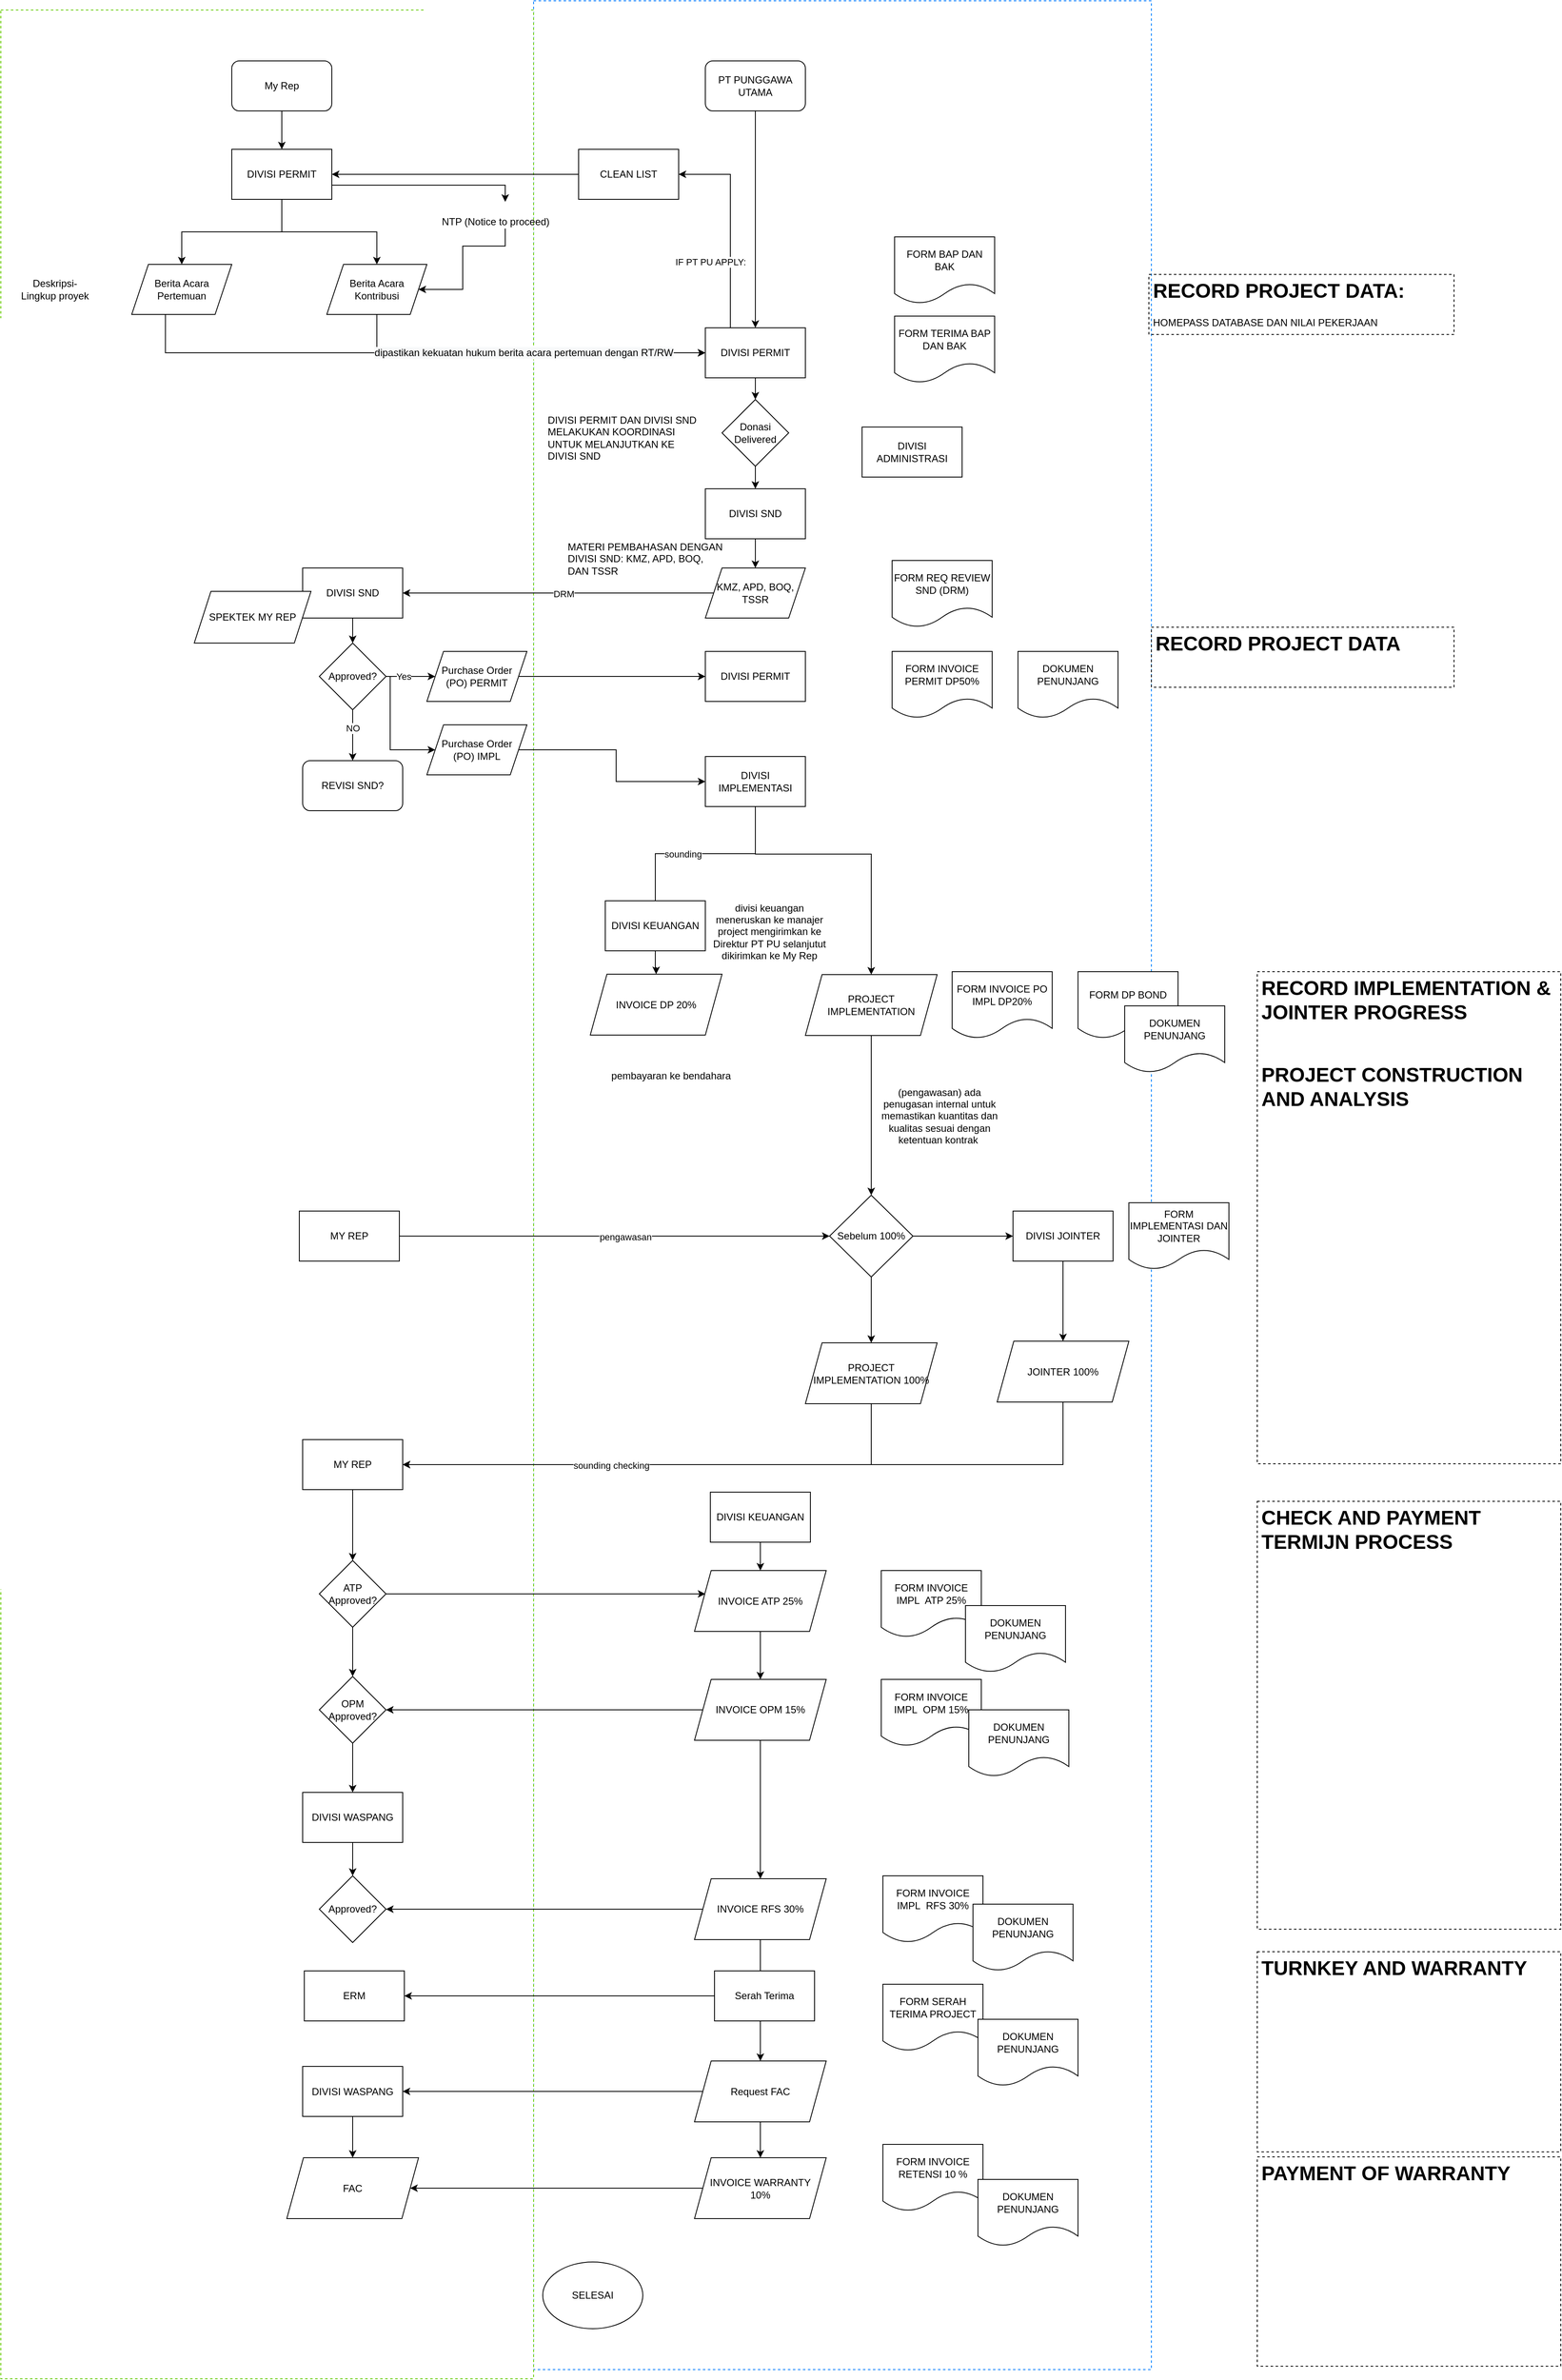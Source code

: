 <mxfile version="20.6.0" type="github">
  <diagram id="zwPZa73-P1lnx8H_J387" name="Halaman-1">
    <mxGraphModel dx="1231" dy="588" grid="0" gridSize="10" guides="1" tooltips="1" connect="1" arrows="1" fold="1" page="1" pageScale="1" pageWidth="3300" pageHeight="4681" math="0" shadow="0">
      <root>
        <mxCell id="0" />
        <mxCell id="1" parent="0" />
        <mxCell id="J3kGW9BiTOBQ8gQxE3yy-112" value="" style="rounded=0;whiteSpace=wrap;html=1;dashed=1;strokeColor=#007FFF;" parent="1" vertex="1">
          <mxGeometry x="1251" y="23" width="741" height="2840" as="geometry" />
        </mxCell>
        <mxCell id="J3kGW9BiTOBQ8gQxE3yy-111" value="" style="rounded=0;whiteSpace=wrap;html=1;dashed=1;strokeColor=#66CC00;" parent="1" vertex="1">
          <mxGeometry x="612" y="34" width="639" height="2840" as="geometry" />
        </mxCell>
        <mxCell id="J3kGW9BiTOBQ8gQxE3yy-14" style="edgeStyle=orthogonalEdgeStyle;rounded=0;orthogonalLoop=1;jettySize=auto;html=1;" parent="1" source="J3kGW9BiTOBQ8gQxE3yy-1" target="J3kGW9BiTOBQ8gQxE3yy-4" edge="1">
          <mxGeometry relative="1" as="geometry" />
        </mxCell>
        <mxCell id="J3kGW9BiTOBQ8gQxE3yy-1" value="My Rep" style="rounded=1;whiteSpace=wrap;html=1;" parent="1" vertex="1">
          <mxGeometry x="889" y="95" width="120" height="60" as="geometry" />
        </mxCell>
        <mxCell id="J3kGW9BiTOBQ8gQxE3yy-20" style="edgeStyle=orthogonalEdgeStyle;rounded=0;orthogonalLoop=1;jettySize=auto;html=1;" parent="1" source="J3kGW9BiTOBQ8gQxE3yy-2" target="J3kGW9BiTOBQ8gQxE3yy-7" edge="1">
          <mxGeometry relative="1" as="geometry" />
        </mxCell>
        <mxCell id="J3kGW9BiTOBQ8gQxE3yy-2" value="PT PUNGGAWA UTAMA" style="rounded=1;whiteSpace=wrap;html=1;" parent="1" vertex="1">
          <mxGeometry x="1457" y="95" width="120" height="60" as="geometry" />
        </mxCell>
        <mxCell id="J3kGW9BiTOBQ8gQxE3yy-12" style="edgeStyle=orthogonalEdgeStyle;rounded=0;orthogonalLoop=1;jettySize=auto;html=1;" parent="1" source="J3kGW9BiTOBQ8gQxE3yy-4" target="J3kGW9BiTOBQ8gQxE3yy-11" edge="1">
          <mxGeometry relative="1" as="geometry" />
        </mxCell>
        <mxCell id="J3kGW9BiTOBQ8gQxE3yy-17" style="edgeStyle=orthogonalEdgeStyle;rounded=0;orthogonalLoop=1;jettySize=auto;html=1;" parent="1" source="J3kGW9BiTOBQ8gQxE3yy-4" target="J3kGW9BiTOBQ8gQxE3yy-16" edge="1">
          <mxGeometry relative="1" as="geometry" />
        </mxCell>
        <mxCell id="DRk-tGTRBeiVjUCc2vSS-29" style="edgeStyle=orthogonalEdgeStyle;rounded=0;orthogonalLoop=1;jettySize=auto;html=1;exitX=1;exitY=1;exitDx=0;exitDy=0;" edge="1" parent="1" source="J3kGW9BiTOBQ8gQxE3yy-4" target="DRk-tGTRBeiVjUCc2vSS-28">
          <mxGeometry relative="1" as="geometry">
            <Array as="points">
              <mxPoint x="1009" y="244" />
              <mxPoint x="1217" y="244" />
            </Array>
          </mxGeometry>
        </mxCell>
        <mxCell id="J3kGW9BiTOBQ8gQxE3yy-4" value="DIVISI PERMIT" style="rounded=0;whiteSpace=wrap;html=1;" parent="1" vertex="1">
          <mxGeometry x="889" y="201" width="120" height="60" as="geometry" />
        </mxCell>
        <mxCell id="J3kGW9BiTOBQ8gQxE3yy-22" style="edgeStyle=orthogonalEdgeStyle;rounded=0;orthogonalLoop=1;jettySize=auto;html=1;" parent="1" source="J3kGW9BiTOBQ8gQxE3yy-7" target="J3kGW9BiTOBQ8gQxE3yy-21" edge="1">
          <mxGeometry relative="1" as="geometry" />
        </mxCell>
        <mxCell id="DRk-tGTRBeiVjUCc2vSS-25" style="edgeStyle=orthogonalEdgeStyle;rounded=0;orthogonalLoop=1;jettySize=auto;html=1;entryX=1;entryY=0.5;entryDx=0;entryDy=0;exitX=0.25;exitY=0;exitDx=0;exitDy=0;" edge="1" parent="1" source="J3kGW9BiTOBQ8gQxE3yy-7" target="DRk-tGTRBeiVjUCc2vSS-24">
          <mxGeometry relative="1" as="geometry" />
        </mxCell>
        <mxCell id="DRk-tGTRBeiVjUCc2vSS-27" value="IF PT PU APPLY:" style="edgeLabel;html=1;align=center;verticalAlign=middle;resizable=0;points=[];" vertex="1" connectable="0" parent="DRk-tGTRBeiVjUCc2vSS-25">
          <mxGeometry x="-0.358" y="1" relative="1" as="geometry">
            <mxPoint x="-23" as="offset" />
          </mxGeometry>
        </mxCell>
        <mxCell id="J3kGW9BiTOBQ8gQxE3yy-7" value="DIVISI PERMIT" style="rounded=0;whiteSpace=wrap;html=1;" parent="1" vertex="1">
          <mxGeometry x="1457" y="415" width="120" height="60" as="geometry" />
        </mxCell>
        <mxCell id="J3kGW9BiTOBQ8gQxE3yy-25" style="edgeStyle=orthogonalEdgeStyle;rounded=0;orthogonalLoop=1;jettySize=auto;html=1;" parent="1" source="J3kGW9BiTOBQ8gQxE3yy-8" target="J3kGW9BiTOBQ8gQxE3yy-24" edge="1">
          <mxGeometry relative="1" as="geometry" />
        </mxCell>
        <mxCell id="J3kGW9BiTOBQ8gQxE3yy-8" value="DIVISI SND" style="rounded=0;whiteSpace=wrap;html=1;" parent="1" vertex="1">
          <mxGeometry x="1457" y="608" width="120" height="60" as="geometry" />
        </mxCell>
        <mxCell id="J3kGW9BiTOBQ8gQxE3yy-42" style="edgeStyle=orthogonalEdgeStyle;rounded=0;orthogonalLoop=1;jettySize=auto;html=1;" parent="1" edge="1">
          <mxGeometry relative="1" as="geometry">
            <mxPoint x="2358" y="2140" as="sourcePoint" />
          </mxGeometry>
        </mxCell>
        <mxCell id="J3kGW9BiTOBQ8gQxE3yy-18" style="edgeStyle=orthogonalEdgeStyle;rounded=0;orthogonalLoop=1;jettySize=auto;html=1;entryX=0;entryY=0.5;entryDx=0;entryDy=0;exitX=0.337;exitY=0.989;exitDx=0;exitDy=0;exitPerimeter=0;" parent="1" source="J3kGW9BiTOBQ8gQxE3yy-11" target="J3kGW9BiTOBQ8gQxE3yy-7" edge="1">
          <mxGeometry relative="1" as="geometry" />
        </mxCell>
        <mxCell id="J3kGW9BiTOBQ8gQxE3yy-11" value="Berita Acara Pertemuan" style="shape=parallelogram;perimeter=parallelogramPerimeter;whiteSpace=wrap;html=1;fixedSize=1;" parent="1" vertex="1">
          <mxGeometry x="769" y="339" width="120" height="60" as="geometry" />
        </mxCell>
        <mxCell id="J3kGW9BiTOBQ8gQxE3yy-19" style="edgeStyle=orthogonalEdgeStyle;rounded=0;orthogonalLoop=1;jettySize=auto;html=1;entryX=0;entryY=0.5;entryDx=0;entryDy=0;exitX=0.5;exitY=1;exitDx=0;exitDy=0;" parent="1" source="J3kGW9BiTOBQ8gQxE3yy-16" target="J3kGW9BiTOBQ8gQxE3yy-7" edge="1">
          <mxGeometry relative="1" as="geometry" />
        </mxCell>
        <mxCell id="DRk-tGTRBeiVjUCc2vSS-40" value="&lt;span style=&quot;font-size: 12px; background-color: rgb(248, 249, 250);&quot;&gt;dipastikan kekuatan hukum berita acara pertemuan dengan RT/RW&lt;/span&gt;" style="edgeLabel;html=1;align=center;verticalAlign=middle;resizable=0;points=[];" vertex="1" connectable="0" parent="J3kGW9BiTOBQ8gQxE3yy-19">
          <mxGeometry x="0.007" relative="1" as="geometry">
            <mxPoint as="offset" />
          </mxGeometry>
        </mxCell>
        <mxCell id="J3kGW9BiTOBQ8gQxE3yy-16" value="Berita Acara&lt;br&gt;Kontribusi" style="shape=parallelogram;perimeter=parallelogramPerimeter;whiteSpace=wrap;html=1;fixedSize=1;" parent="1" vertex="1">
          <mxGeometry x="1003" y="339" width="120" height="60" as="geometry" />
        </mxCell>
        <mxCell id="J3kGW9BiTOBQ8gQxE3yy-23" style="edgeStyle=orthogonalEdgeStyle;rounded=0;orthogonalLoop=1;jettySize=auto;html=1;" parent="1" source="J3kGW9BiTOBQ8gQxE3yy-21" target="J3kGW9BiTOBQ8gQxE3yy-8" edge="1">
          <mxGeometry relative="1" as="geometry" />
        </mxCell>
        <mxCell id="J3kGW9BiTOBQ8gQxE3yy-21" value="Donasi Delivered" style="rhombus;whiteSpace=wrap;html=1;" parent="1" vertex="1">
          <mxGeometry x="1477" y="501" width="80" height="80" as="geometry" />
        </mxCell>
        <mxCell id="J3kGW9BiTOBQ8gQxE3yy-27" style="edgeStyle=orthogonalEdgeStyle;rounded=0;orthogonalLoop=1;jettySize=auto;html=1;" parent="1" source="J3kGW9BiTOBQ8gQxE3yy-24" target="J3kGW9BiTOBQ8gQxE3yy-26" edge="1">
          <mxGeometry relative="1" as="geometry" />
        </mxCell>
        <mxCell id="DRk-tGTRBeiVjUCc2vSS-45" value="DRM" style="edgeLabel;html=1;align=center;verticalAlign=middle;resizable=0;points=[];" vertex="1" connectable="0" parent="J3kGW9BiTOBQ8gQxE3yy-27">
          <mxGeometry x="-0.031" y="1" relative="1" as="geometry">
            <mxPoint as="offset" />
          </mxGeometry>
        </mxCell>
        <mxCell id="J3kGW9BiTOBQ8gQxE3yy-24" value="KMZ, APD, BOQ, TSSR" style="shape=parallelogram;perimeter=parallelogramPerimeter;whiteSpace=wrap;html=1;fixedSize=1;" parent="1" vertex="1">
          <mxGeometry x="1457" y="703" width="120" height="60" as="geometry" />
        </mxCell>
        <mxCell id="J3kGW9BiTOBQ8gQxE3yy-30" style="edgeStyle=orthogonalEdgeStyle;rounded=0;orthogonalLoop=1;jettySize=auto;html=1;" parent="1" source="J3kGW9BiTOBQ8gQxE3yy-26" target="J3kGW9BiTOBQ8gQxE3yy-28" edge="1">
          <mxGeometry relative="1" as="geometry" />
        </mxCell>
        <mxCell id="J3kGW9BiTOBQ8gQxE3yy-26" value="DIVISI SND" style="rounded=0;whiteSpace=wrap;html=1;" parent="1" vertex="1">
          <mxGeometry x="974" y="703" width="120" height="60" as="geometry" />
        </mxCell>
        <mxCell id="J3kGW9BiTOBQ8gQxE3yy-121" style="edgeStyle=orthogonalEdgeStyle;rounded=0;orthogonalLoop=1;jettySize=auto;html=1;entryX=0;entryY=0.5;entryDx=0;entryDy=0;" parent="1" source="J3kGW9BiTOBQ8gQxE3yy-28" target="J3kGW9BiTOBQ8gQxE3yy-120" edge="1">
          <mxGeometry relative="1" as="geometry" />
        </mxCell>
        <mxCell id="DRk-tGTRBeiVjUCc2vSS-31" value="Yes" style="edgeLabel;html=1;align=center;verticalAlign=middle;resizable=0;points=[];" vertex="1" connectable="0" parent="J3kGW9BiTOBQ8gQxE3yy-121">
          <mxGeometry x="-0.29" relative="1" as="geometry">
            <mxPoint as="offset" />
          </mxGeometry>
        </mxCell>
        <mxCell id="DRk-tGTRBeiVjUCc2vSS-47" style="edgeStyle=orthogonalEdgeStyle;rounded=0;orthogonalLoop=1;jettySize=auto;html=1;entryX=0;entryY=0.5;entryDx=0;entryDy=0;" edge="1" parent="1" source="J3kGW9BiTOBQ8gQxE3yy-28" target="J3kGW9BiTOBQ8gQxE3yy-29">
          <mxGeometry relative="1" as="geometry">
            <Array as="points">
              <mxPoint x="1079" y="833" />
              <mxPoint x="1079" y="921" />
            </Array>
          </mxGeometry>
        </mxCell>
        <mxCell id="DRk-tGTRBeiVjUCc2vSS-50" style="edgeStyle=orthogonalEdgeStyle;rounded=0;orthogonalLoop=1;jettySize=auto;html=1;" edge="1" parent="1" source="J3kGW9BiTOBQ8gQxE3yy-28" target="DRk-tGTRBeiVjUCc2vSS-49">
          <mxGeometry relative="1" as="geometry" />
        </mxCell>
        <mxCell id="DRk-tGTRBeiVjUCc2vSS-51" value="NO" style="edgeLabel;html=1;align=center;verticalAlign=middle;resizable=0;points=[];" vertex="1" connectable="0" parent="DRk-tGTRBeiVjUCc2vSS-50">
          <mxGeometry x="-0.297" relative="1" as="geometry">
            <mxPoint as="offset" />
          </mxGeometry>
        </mxCell>
        <mxCell id="J3kGW9BiTOBQ8gQxE3yy-28" value="Approved?" style="rhombus;whiteSpace=wrap;html=1;" parent="1" vertex="1">
          <mxGeometry x="994" y="793" width="80" height="80" as="geometry" />
        </mxCell>
        <mxCell id="J3kGW9BiTOBQ8gQxE3yy-35" style="edgeStyle=orthogonalEdgeStyle;rounded=0;orthogonalLoop=1;jettySize=auto;html=1;entryX=0;entryY=0.5;entryDx=0;entryDy=0;" parent="1" source="J3kGW9BiTOBQ8gQxE3yy-29" target="J3kGW9BiTOBQ8gQxE3yy-34" edge="1">
          <mxGeometry relative="1" as="geometry" />
        </mxCell>
        <mxCell id="J3kGW9BiTOBQ8gQxE3yy-29" value="Purchase Order&lt;br&gt;(PO) IMPL" style="shape=parallelogram;perimeter=parallelogramPerimeter;whiteSpace=wrap;html=1;fixedSize=1;" parent="1" vertex="1">
          <mxGeometry x="1123" y="891" width="120" height="60" as="geometry" />
        </mxCell>
        <mxCell id="J3kGW9BiTOBQ8gQxE3yy-44" style="edgeStyle=orthogonalEdgeStyle;rounded=0;orthogonalLoop=1;jettySize=auto;html=1;startArrow=none;" parent="1" source="DRk-tGTRBeiVjUCc2vSS-33" target="J3kGW9BiTOBQ8gQxE3yy-43" edge="1">
          <mxGeometry relative="1" as="geometry" />
        </mxCell>
        <mxCell id="J3kGW9BiTOBQ8gQxE3yy-50" style="edgeStyle=orthogonalEdgeStyle;rounded=0;orthogonalLoop=1;jettySize=auto;html=1;exitX=0.5;exitY=1;exitDx=0;exitDy=0;" parent="1" source="J3kGW9BiTOBQ8gQxE3yy-34" target="J3kGW9BiTOBQ8gQxE3yy-53" edge="1">
          <mxGeometry relative="1" as="geometry">
            <mxPoint x="1656" y="1190" as="targetPoint" />
            <Array as="points">
              <mxPoint x="1517" y="1046" />
              <mxPoint x="1656" y="1046" />
            </Array>
          </mxGeometry>
        </mxCell>
        <mxCell id="J3kGW9BiTOBQ8gQxE3yy-34" value="DIVISI IMPLEMENTASI" style="rounded=0;whiteSpace=wrap;html=1;" parent="1" vertex="1">
          <mxGeometry x="1457" y="929" width="120" height="60" as="geometry" />
        </mxCell>
        <mxCell id="J3kGW9BiTOBQ8gQxE3yy-43" value="INVOICE DP 20%" style="shape=parallelogram;perimeter=parallelogramPerimeter;whiteSpace=wrap;html=1;fixedSize=1;" parent="1" vertex="1">
          <mxGeometry x="1319" y="1190" width="158" height="73" as="geometry" />
        </mxCell>
        <mxCell id="J3kGW9BiTOBQ8gQxE3yy-56" style="edgeStyle=orthogonalEdgeStyle;rounded=0;orthogonalLoop=1;jettySize=auto;html=1;" parent="1" source="J3kGW9BiTOBQ8gQxE3yy-53" target="J3kGW9BiTOBQ8gQxE3yy-55" edge="1">
          <mxGeometry relative="1" as="geometry" />
        </mxCell>
        <mxCell id="J3kGW9BiTOBQ8gQxE3yy-53" value="PROJECT IMPLEMENTATION" style="shape=parallelogram;perimeter=parallelogramPerimeter;whiteSpace=wrap;html=1;fixedSize=1;" parent="1" vertex="1">
          <mxGeometry x="1577" y="1190.5" width="158" height="73" as="geometry" />
        </mxCell>
        <mxCell id="J3kGW9BiTOBQ8gQxE3yy-58" style="edgeStyle=orthogonalEdgeStyle;rounded=0;orthogonalLoop=1;jettySize=auto;html=1;" parent="1" source="J3kGW9BiTOBQ8gQxE3yy-55" target="J3kGW9BiTOBQ8gQxE3yy-57" edge="1">
          <mxGeometry relative="1" as="geometry" />
        </mxCell>
        <mxCell id="J3kGW9BiTOBQ8gQxE3yy-62" value="" style="edgeStyle=orthogonalEdgeStyle;rounded=0;orthogonalLoop=1;jettySize=auto;html=1;" parent="1" source="J3kGW9BiTOBQ8gQxE3yy-55" target="J3kGW9BiTOBQ8gQxE3yy-61" edge="1">
          <mxGeometry relative="1" as="geometry" />
        </mxCell>
        <mxCell id="J3kGW9BiTOBQ8gQxE3yy-55" value="Sebelum 100%" style="rhombus;whiteSpace=wrap;html=1;" parent="1" vertex="1">
          <mxGeometry x="1606" y="1455" width="100" height="98" as="geometry" />
        </mxCell>
        <mxCell id="J3kGW9BiTOBQ8gQxE3yy-64" style="edgeStyle=orthogonalEdgeStyle;rounded=0;orthogonalLoop=1;jettySize=auto;html=1;" parent="1" source="J3kGW9BiTOBQ8gQxE3yy-57" target="J3kGW9BiTOBQ8gQxE3yy-63" edge="1">
          <mxGeometry relative="1" as="geometry" />
        </mxCell>
        <mxCell id="J3kGW9BiTOBQ8gQxE3yy-57" value="DIVISI JOINTER" style="rounded=0;whiteSpace=wrap;html=1;" parent="1" vertex="1">
          <mxGeometry x="1826" y="1474" width="120" height="60" as="geometry" />
        </mxCell>
        <mxCell id="J3kGW9BiTOBQ8gQxE3yy-66" style="edgeStyle=orthogonalEdgeStyle;rounded=0;orthogonalLoop=1;jettySize=auto;html=1;entryX=1;entryY=0.5;entryDx=0;entryDy=0;exitX=0.5;exitY=1;exitDx=0;exitDy=0;" parent="1" source="J3kGW9BiTOBQ8gQxE3yy-61" target="J3kGW9BiTOBQ8gQxE3yy-65" edge="1">
          <mxGeometry relative="1" as="geometry" />
        </mxCell>
        <mxCell id="J3kGW9BiTOBQ8gQxE3yy-61" value="PROJECT IMPLEMENTATION 100%" style="shape=parallelogram;perimeter=parallelogramPerimeter;whiteSpace=wrap;html=1;fixedSize=1;" parent="1" vertex="1">
          <mxGeometry x="1577" y="1632" width="158" height="73" as="geometry" />
        </mxCell>
        <mxCell id="J3kGW9BiTOBQ8gQxE3yy-67" style="edgeStyle=orthogonalEdgeStyle;rounded=0;orthogonalLoop=1;jettySize=auto;html=1;entryX=1;entryY=0.5;entryDx=0;entryDy=0;exitX=0.5;exitY=1;exitDx=0;exitDy=0;" parent="1" source="J3kGW9BiTOBQ8gQxE3yy-63" target="J3kGW9BiTOBQ8gQxE3yy-65" edge="1">
          <mxGeometry relative="1" as="geometry" />
        </mxCell>
        <mxCell id="DRk-tGTRBeiVjUCc2vSS-56" value="sounding checking" style="edgeLabel;html=1;align=center;verticalAlign=middle;resizable=0;points=[];" vertex="1" connectable="0" parent="J3kGW9BiTOBQ8gQxE3yy-67">
          <mxGeometry x="0.425" y="1" relative="1" as="geometry">
            <mxPoint as="offset" />
          </mxGeometry>
        </mxCell>
        <mxCell id="J3kGW9BiTOBQ8gQxE3yy-63" value="JOINTER 100%" style="shape=parallelogram;perimeter=parallelogramPerimeter;whiteSpace=wrap;html=1;fixedSize=1;" parent="1" vertex="1">
          <mxGeometry x="1807" y="1630" width="158" height="73" as="geometry" />
        </mxCell>
        <mxCell id="J3kGW9BiTOBQ8gQxE3yy-69" style="edgeStyle=orthogonalEdgeStyle;rounded=0;orthogonalLoop=1;jettySize=auto;html=1;" parent="1" source="J3kGW9BiTOBQ8gQxE3yy-65" target="J3kGW9BiTOBQ8gQxE3yy-68" edge="1">
          <mxGeometry relative="1" as="geometry" />
        </mxCell>
        <mxCell id="J3kGW9BiTOBQ8gQxE3yy-65" value="MY REP" style="rounded=0;whiteSpace=wrap;html=1;" parent="1" vertex="1">
          <mxGeometry x="974" y="1748" width="120" height="60" as="geometry" />
        </mxCell>
        <mxCell id="J3kGW9BiTOBQ8gQxE3yy-73" style="edgeStyle=orthogonalEdgeStyle;rounded=0;orthogonalLoop=1;jettySize=auto;html=1;" parent="1" source="J3kGW9BiTOBQ8gQxE3yy-68" edge="1">
          <mxGeometry relative="1" as="geometry">
            <mxPoint x="1457" y="1933" as="targetPoint" />
          </mxGeometry>
        </mxCell>
        <mxCell id="J3kGW9BiTOBQ8gQxE3yy-82" style="edgeStyle=orthogonalEdgeStyle;rounded=0;orthogonalLoop=1;jettySize=auto;html=1;" parent="1" source="J3kGW9BiTOBQ8gQxE3yy-68" target="J3kGW9BiTOBQ8gQxE3yy-81" edge="1">
          <mxGeometry relative="1" as="geometry" />
        </mxCell>
        <mxCell id="J3kGW9BiTOBQ8gQxE3yy-68" value="ATP&lt;br&gt;Approved?" style="rhombus;whiteSpace=wrap;html=1;" parent="1" vertex="1">
          <mxGeometry x="994" y="1893" width="80" height="80" as="geometry" />
        </mxCell>
        <mxCell id="J3kGW9BiTOBQ8gQxE3yy-85" style="edgeStyle=orthogonalEdgeStyle;rounded=0;orthogonalLoop=1;jettySize=auto;html=1;" parent="1" source="J3kGW9BiTOBQ8gQxE3yy-79" target="J3kGW9BiTOBQ8gQxE3yy-84" edge="1">
          <mxGeometry relative="1" as="geometry" />
        </mxCell>
        <mxCell id="J3kGW9BiTOBQ8gQxE3yy-79" value="DIVISI WASPANG" style="rounded=0;whiteSpace=wrap;html=1;" parent="1" vertex="1">
          <mxGeometry x="974" y="2171" width="120" height="60" as="geometry" />
        </mxCell>
        <mxCell id="J3kGW9BiTOBQ8gQxE3yy-83" style="edgeStyle=orthogonalEdgeStyle;rounded=0;orthogonalLoop=1;jettySize=auto;html=1;" parent="1" source="J3kGW9BiTOBQ8gQxE3yy-81" target="J3kGW9BiTOBQ8gQxE3yy-79" edge="1">
          <mxGeometry relative="1" as="geometry" />
        </mxCell>
        <mxCell id="J3kGW9BiTOBQ8gQxE3yy-81" value="OPM&lt;br&gt;Approved?" style="rhombus;whiteSpace=wrap;html=1;" parent="1" vertex="1">
          <mxGeometry x="994" y="2032" width="80" height="80" as="geometry" />
        </mxCell>
        <mxCell id="J3kGW9BiTOBQ8gQxE3yy-84" value="Approved?" style="rhombus;whiteSpace=wrap;html=1;" parent="1" vertex="1">
          <mxGeometry x="994" y="2271" width="80" height="80" as="geometry" />
        </mxCell>
        <mxCell id="J3kGW9BiTOBQ8gQxE3yy-91" style="edgeStyle=orthogonalEdgeStyle;rounded=0;orthogonalLoop=1;jettySize=auto;html=1;" parent="1" source="J3kGW9BiTOBQ8gQxE3yy-87" target="J3kGW9BiTOBQ8gQxE3yy-90" edge="1">
          <mxGeometry relative="1" as="geometry" />
        </mxCell>
        <mxCell id="J3kGW9BiTOBQ8gQxE3yy-87" value="INVOICE ATP 25%" style="shape=parallelogram;perimeter=parallelogramPerimeter;whiteSpace=wrap;html=1;fixedSize=1;" parent="1" vertex="1">
          <mxGeometry x="1444" y="1905" width="158" height="73" as="geometry" />
        </mxCell>
        <mxCell id="J3kGW9BiTOBQ8gQxE3yy-89" style="edgeStyle=orthogonalEdgeStyle;rounded=0;orthogonalLoop=1;jettySize=auto;html=1;" parent="1" source="J3kGW9BiTOBQ8gQxE3yy-88" target="J3kGW9BiTOBQ8gQxE3yy-87" edge="1">
          <mxGeometry relative="1" as="geometry" />
        </mxCell>
        <mxCell id="J3kGW9BiTOBQ8gQxE3yy-88" value="DIVISI KEUANGAN" style="rounded=0;whiteSpace=wrap;html=1;" parent="1" vertex="1">
          <mxGeometry x="1463" y="1811" width="120" height="60" as="geometry" />
        </mxCell>
        <mxCell id="J3kGW9BiTOBQ8gQxE3yy-92" style="edgeStyle=orthogonalEdgeStyle;rounded=0;orthogonalLoop=1;jettySize=auto;html=1;entryX=1;entryY=0.5;entryDx=0;entryDy=0;" parent="1" source="J3kGW9BiTOBQ8gQxE3yy-90" target="J3kGW9BiTOBQ8gQxE3yy-81" edge="1">
          <mxGeometry relative="1" as="geometry" />
        </mxCell>
        <mxCell id="J3kGW9BiTOBQ8gQxE3yy-94" style="edgeStyle=orthogonalEdgeStyle;rounded=0;orthogonalLoop=1;jettySize=auto;html=1;" parent="1" source="J3kGW9BiTOBQ8gQxE3yy-90" target="J3kGW9BiTOBQ8gQxE3yy-93" edge="1">
          <mxGeometry relative="1" as="geometry" />
        </mxCell>
        <mxCell id="J3kGW9BiTOBQ8gQxE3yy-90" value="INVOICE OPM 15%" style="shape=parallelogram;perimeter=parallelogramPerimeter;whiteSpace=wrap;html=1;fixedSize=1;" parent="1" vertex="1">
          <mxGeometry x="1444" y="2035.5" width="158" height="73" as="geometry" />
        </mxCell>
        <mxCell id="J3kGW9BiTOBQ8gQxE3yy-95" style="edgeStyle=orthogonalEdgeStyle;rounded=0;orthogonalLoop=1;jettySize=auto;html=1;entryX=1;entryY=0.5;entryDx=0;entryDy=0;" parent="1" source="J3kGW9BiTOBQ8gQxE3yy-93" target="J3kGW9BiTOBQ8gQxE3yy-84" edge="1">
          <mxGeometry relative="1" as="geometry" />
        </mxCell>
        <mxCell id="J3kGW9BiTOBQ8gQxE3yy-99" style="edgeStyle=orthogonalEdgeStyle;rounded=0;orthogonalLoop=1;jettySize=auto;html=1;" parent="1" source="J3kGW9BiTOBQ8gQxE3yy-93" target="J3kGW9BiTOBQ8gQxE3yy-97" edge="1">
          <mxGeometry relative="1" as="geometry" />
        </mxCell>
        <mxCell id="J3kGW9BiTOBQ8gQxE3yy-93" value="INVOICE RFS 30%" style="shape=parallelogram;perimeter=parallelogramPerimeter;whiteSpace=wrap;html=1;fixedSize=1;" parent="1" vertex="1">
          <mxGeometry x="1444" y="2274.5" width="158" height="73" as="geometry" />
        </mxCell>
        <mxCell id="J3kGW9BiTOBQ8gQxE3yy-100" style="edgeStyle=orthogonalEdgeStyle;rounded=0;orthogonalLoop=1;jettySize=auto;html=1;" parent="1" source="J3kGW9BiTOBQ8gQxE3yy-97" target="J3kGW9BiTOBQ8gQxE3yy-98" edge="1">
          <mxGeometry relative="1" as="geometry" />
        </mxCell>
        <mxCell id="J3kGW9BiTOBQ8gQxE3yy-105" style="edgeStyle=orthogonalEdgeStyle;rounded=0;orthogonalLoop=1;jettySize=auto;html=1;entryX=0.5;entryY=0;entryDx=0;entryDy=0;" parent="1" source="J3kGW9BiTOBQ8gQxE3yy-97" target="J3kGW9BiTOBQ8gQxE3yy-103" edge="1">
          <mxGeometry relative="1" as="geometry" />
        </mxCell>
        <mxCell id="J3kGW9BiTOBQ8gQxE3yy-97" value="Request FAC" style="shape=parallelogram;perimeter=parallelogramPerimeter;whiteSpace=wrap;html=1;fixedSize=1;" parent="1" vertex="1">
          <mxGeometry x="1444" y="2493" width="158" height="73" as="geometry" />
        </mxCell>
        <mxCell id="J3kGW9BiTOBQ8gQxE3yy-102" style="edgeStyle=orthogonalEdgeStyle;rounded=0;orthogonalLoop=1;jettySize=auto;html=1;" parent="1" source="J3kGW9BiTOBQ8gQxE3yy-98" target="J3kGW9BiTOBQ8gQxE3yy-101" edge="1">
          <mxGeometry relative="1" as="geometry" />
        </mxCell>
        <mxCell id="J3kGW9BiTOBQ8gQxE3yy-98" value="DIVISI WASPANG" style="rounded=0;whiteSpace=wrap;html=1;" parent="1" vertex="1">
          <mxGeometry x="974" y="2499.5" width="120" height="60" as="geometry" />
        </mxCell>
        <mxCell id="J3kGW9BiTOBQ8gQxE3yy-101" value="FAC" style="shape=parallelogram;perimeter=parallelogramPerimeter;whiteSpace=wrap;html=1;fixedSize=1;" parent="1" vertex="1">
          <mxGeometry x="955" y="2609" width="158" height="73" as="geometry" />
        </mxCell>
        <mxCell id="J3kGW9BiTOBQ8gQxE3yy-104" style="edgeStyle=orthogonalEdgeStyle;rounded=0;orthogonalLoop=1;jettySize=auto;html=1;exitX=0;exitY=0.5;exitDx=0;exitDy=0;" parent="1" source="J3kGW9BiTOBQ8gQxE3yy-103" target="J3kGW9BiTOBQ8gQxE3yy-101" edge="1">
          <mxGeometry relative="1" as="geometry" />
        </mxCell>
        <mxCell id="J3kGW9BiTOBQ8gQxE3yy-103" value="INVOICE WARRANTY&lt;br&gt;10%" style="shape=parallelogram;perimeter=parallelogramPerimeter;whiteSpace=wrap;html=1;fixedSize=1;" parent="1" vertex="1">
          <mxGeometry x="1444" y="2609" width="158" height="73" as="geometry" />
        </mxCell>
        <mxCell id="J3kGW9BiTOBQ8gQxE3yy-110" style="edgeStyle=orthogonalEdgeStyle;rounded=0;orthogonalLoop=1;jettySize=auto;html=1;" parent="1" source="J3kGW9BiTOBQ8gQxE3yy-108" target="J3kGW9BiTOBQ8gQxE3yy-109" edge="1">
          <mxGeometry relative="1" as="geometry" />
        </mxCell>
        <mxCell id="J3kGW9BiTOBQ8gQxE3yy-108" value="Serah Terima" style="rounded=0;whiteSpace=wrap;html=1;" parent="1" vertex="1">
          <mxGeometry x="1468" y="2385" width="120" height="60" as="geometry" />
        </mxCell>
        <mxCell id="J3kGW9BiTOBQ8gQxE3yy-109" value="ERM" style="rounded=0;whiteSpace=wrap;html=1;" parent="1" vertex="1">
          <mxGeometry x="976" y="2385" width="120" height="60" as="geometry" />
        </mxCell>
        <mxCell id="J3kGW9BiTOBQ8gQxE3yy-113" value="&lt;h1&gt;RECORD PROJECT DATA:&lt;/h1&gt;&lt;div&gt;HOMEPASS DATABASE DAN NILAI PEKERJAAN&lt;/div&gt;" style="text;html=1;strokeColor=default;fillColor=none;spacing=5;spacingTop=-20;whiteSpace=wrap;overflow=hidden;rounded=0;dashed=1;" parent="1" vertex="1">
          <mxGeometry x="1989" y="351" width="366" height="72" as="geometry" />
        </mxCell>
        <mxCell id="J3kGW9BiTOBQ8gQxE3yy-115" value="&lt;h1&gt;RECORD PROJECT DATA&lt;/h1&gt;" style="text;html=1;strokeColor=default;fillColor=none;spacing=5;spacingTop=-20;whiteSpace=wrap;overflow=hidden;rounded=0;dashed=1;" parent="1" vertex="1">
          <mxGeometry x="1992" y="774" width="363" height="72" as="geometry" />
        </mxCell>
        <mxCell id="J3kGW9BiTOBQ8gQxE3yy-116" value="&lt;h1&gt;RECORD IMPLEMENTATION &amp;amp; JOINTER PROGRESS&lt;/h1&gt;&lt;div&gt;&lt;br&gt;&lt;/div&gt;&lt;div&gt;&lt;h1&gt;PROJECT CONSTRUCTION AND ANALYSIS&lt;/h1&gt;&lt;div&gt;&lt;br&gt;&lt;/div&gt;&lt;/div&gt;" style="text;html=1;strokeColor=default;fillColor=none;spacing=5;spacingTop=-20;whiteSpace=wrap;overflow=hidden;rounded=0;dashed=1;" parent="1" vertex="1">
          <mxGeometry x="2119" y="1187" width="364" height="590" as="geometry" />
        </mxCell>
        <mxCell id="J3kGW9BiTOBQ8gQxE3yy-117" value="&lt;h1&gt;CHECK AND PAYMENT TERMIJN PROCESS&lt;/h1&gt;" style="text;html=1;strokeColor=default;fillColor=none;spacing=5;spacingTop=-20;whiteSpace=wrap;overflow=hidden;rounded=0;dashed=1;" parent="1" vertex="1">
          <mxGeometry x="2119" y="1822" width="364" height="513" as="geometry" />
        </mxCell>
        <mxCell id="J3kGW9BiTOBQ8gQxE3yy-118" value="&lt;h1&gt;TURNKEY AND WARRANTY&lt;/h1&gt;" style="text;html=1;strokeColor=default;fillColor=none;spacing=5;spacingTop=-20;whiteSpace=wrap;overflow=hidden;rounded=0;dashed=1;" parent="1" vertex="1">
          <mxGeometry x="2119" y="2362" width="364" height="240" as="geometry" />
        </mxCell>
        <mxCell id="J3kGW9BiTOBQ8gQxE3yy-119" value="&lt;h1&gt;PAYMENT OF WARRANTY&lt;/h1&gt;" style="text;html=1;strokeColor=default;fillColor=none;spacing=5;spacingTop=-20;whiteSpace=wrap;overflow=hidden;rounded=0;dashed=1;" parent="1" vertex="1">
          <mxGeometry x="2119" y="2608" width="364" height="251" as="geometry" />
        </mxCell>
        <mxCell id="J3kGW9BiTOBQ8gQxE3yy-123" style="edgeStyle=orthogonalEdgeStyle;rounded=0;orthogonalLoop=1;jettySize=auto;html=1;" parent="1" source="J3kGW9BiTOBQ8gQxE3yy-120" target="J3kGW9BiTOBQ8gQxE3yy-122" edge="1">
          <mxGeometry relative="1" as="geometry" />
        </mxCell>
        <mxCell id="J3kGW9BiTOBQ8gQxE3yy-120" value="Purchase Order&lt;br&gt;(PO) PERMIT" style="shape=parallelogram;perimeter=parallelogramPerimeter;whiteSpace=wrap;html=1;fixedSize=1;" parent="1" vertex="1">
          <mxGeometry x="1123" y="803" width="120" height="60" as="geometry" />
        </mxCell>
        <mxCell id="J3kGW9BiTOBQ8gQxE3yy-122" value="DIVISI PERMIT" style="rounded=0;whiteSpace=wrap;html=1;" parent="1" vertex="1">
          <mxGeometry x="1457" y="803" width="120" height="60" as="geometry" />
        </mxCell>
        <mxCell id="DRk-tGTRBeiVjUCc2vSS-1" value="FORM BAP DAN BAK" style="shape=document;whiteSpace=wrap;html=1;boundedLbl=1;" vertex="1" parent="1">
          <mxGeometry x="1684" y="306" width="120" height="80" as="geometry" />
        </mxCell>
        <mxCell id="DRk-tGTRBeiVjUCc2vSS-2" value="FORM TERIMA BAP DAN BAK" style="shape=document;whiteSpace=wrap;html=1;boundedLbl=1;" vertex="1" parent="1">
          <mxGeometry x="1684" y="401" width="120" height="80" as="geometry" />
        </mxCell>
        <mxCell id="DRk-tGTRBeiVjUCc2vSS-4" value="FORM REQ REVIEW SND (DRM)" style="shape=document;whiteSpace=wrap;html=1;boundedLbl=1;" vertex="1" parent="1">
          <mxGeometry x="1681" y="694" width="120" height="80" as="geometry" />
        </mxCell>
        <mxCell id="DRk-tGTRBeiVjUCc2vSS-5" value="FORM INVOICE PERMIT DP50%" style="shape=document;whiteSpace=wrap;html=1;boundedLbl=1;" vertex="1" parent="1">
          <mxGeometry x="1681" y="803" width="120" height="80" as="geometry" />
        </mxCell>
        <mxCell id="DRk-tGTRBeiVjUCc2vSS-6" value="FORM INVOICE PO IMPL DP20%" style="shape=document;whiteSpace=wrap;html=1;boundedLbl=1;" vertex="1" parent="1">
          <mxGeometry x="1753" y="1187" width="120" height="80" as="geometry" />
        </mxCell>
        <mxCell id="DRk-tGTRBeiVjUCc2vSS-7" value="DOKUMEN PENUNJANG" style="shape=document;whiteSpace=wrap;html=1;boundedLbl=1;" vertex="1" parent="1">
          <mxGeometry x="1832" y="803" width="120" height="80" as="geometry" />
        </mxCell>
        <mxCell id="DRk-tGTRBeiVjUCc2vSS-8" value="FORM DP BOND" style="shape=document;whiteSpace=wrap;html=1;boundedLbl=1;" vertex="1" parent="1">
          <mxGeometry x="1904" y="1187" width="120" height="80" as="geometry" />
        </mxCell>
        <mxCell id="DRk-tGTRBeiVjUCc2vSS-9" value="DOKUMEN PENUNJANG" style="shape=document;whiteSpace=wrap;html=1;boundedLbl=1;" vertex="1" parent="1">
          <mxGeometry x="1960" y="1228" width="120" height="80" as="geometry" />
        </mxCell>
        <mxCell id="DRk-tGTRBeiVjUCc2vSS-10" value="FORM IMPLEMENTASI DAN JOINTER" style="shape=document;whiteSpace=wrap;html=1;boundedLbl=1;" vertex="1" parent="1">
          <mxGeometry x="1965" y="1464" width="120" height="80" as="geometry" />
        </mxCell>
        <mxCell id="DRk-tGTRBeiVjUCc2vSS-11" value="FORM INVOICE IMPL&amp;nbsp; ATP 25%" style="shape=document;whiteSpace=wrap;html=1;boundedLbl=1;" vertex="1" parent="1">
          <mxGeometry x="1668" y="1905" width="120" height="80" as="geometry" />
        </mxCell>
        <mxCell id="DRk-tGTRBeiVjUCc2vSS-12" value="DOKUMEN PENUNJANG" style="shape=document;whiteSpace=wrap;html=1;boundedLbl=1;" vertex="1" parent="1">
          <mxGeometry x="1769" y="1947" width="120" height="80" as="geometry" />
        </mxCell>
        <mxCell id="DRk-tGTRBeiVjUCc2vSS-13" value="FORM INVOICE IMPL&amp;nbsp; OPM 15%" style="shape=document;whiteSpace=wrap;html=1;boundedLbl=1;" vertex="1" parent="1">
          <mxGeometry x="1668" y="2035.5" width="120" height="80" as="geometry" />
        </mxCell>
        <mxCell id="DRk-tGTRBeiVjUCc2vSS-14" value="DOKUMEN PENUNJANG" style="shape=document;whiteSpace=wrap;html=1;boundedLbl=1;" vertex="1" parent="1">
          <mxGeometry x="1773" y="2072" width="120" height="80" as="geometry" />
        </mxCell>
        <mxCell id="DRk-tGTRBeiVjUCc2vSS-15" value="FORM INVOICE IMPL&amp;nbsp; RFS 30%" style="shape=document;whiteSpace=wrap;html=1;boundedLbl=1;" vertex="1" parent="1">
          <mxGeometry x="1670" y="2271" width="120" height="80" as="geometry" />
        </mxCell>
        <mxCell id="DRk-tGTRBeiVjUCc2vSS-16" value="DOKUMEN PENUNJANG" style="shape=document;whiteSpace=wrap;html=1;boundedLbl=1;" vertex="1" parent="1">
          <mxGeometry x="1778" y="2305" width="120" height="80" as="geometry" />
        </mxCell>
        <mxCell id="DRk-tGTRBeiVjUCc2vSS-17" value="FORM&amp;nbsp;SERAH TERIMA PROJECT" style="shape=document;whiteSpace=wrap;html=1;boundedLbl=1;" vertex="1" parent="1">
          <mxGeometry x="1670" y="2401" width="120" height="80" as="geometry" />
        </mxCell>
        <mxCell id="DRk-tGTRBeiVjUCc2vSS-18" value="DOKUMEN PENUNJANG" style="shape=document;whiteSpace=wrap;html=1;boundedLbl=1;" vertex="1" parent="1">
          <mxGeometry x="1784" y="2443" width="120" height="80" as="geometry" />
        </mxCell>
        <mxCell id="DRk-tGTRBeiVjUCc2vSS-19" value="FORM&amp;nbsp;INVOICE RETENSI 10 %" style="shape=document;whiteSpace=wrap;html=1;boundedLbl=1;" vertex="1" parent="1">
          <mxGeometry x="1670" y="2593" width="120" height="80" as="geometry" />
        </mxCell>
        <mxCell id="DRk-tGTRBeiVjUCc2vSS-20" value="DOKUMEN PENUNJANG" style="shape=document;whiteSpace=wrap;html=1;boundedLbl=1;" vertex="1" parent="1">
          <mxGeometry x="1784" y="2635" width="120" height="80" as="geometry" />
        </mxCell>
        <mxCell id="DRk-tGTRBeiVjUCc2vSS-26" style="edgeStyle=orthogonalEdgeStyle;rounded=0;orthogonalLoop=1;jettySize=auto;html=1;entryX=1;entryY=0.5;entryDx=0;entryDy=0;" edge="1" parent="1" source="DRk-tGTRBeiVjUCc2vSS-24" target="J3kGW9BiTOBQ8gQxE3yy-4">
          <mxGeometry relative="1" as="geometry" />
        </mxCell>
        <mxCell id="DRk-tGTRBeiVjUCc2vSS-24" value="CLEAN LIST" style="rounded=0;whiteSpace=wrap;html=1;" vertex="1" parent="1">
          <mxGeometry x="1305" y="201" width="120" height="60" as="geometry" />
        </mxCell>
        <mxCell id="DRk-tGTRBeiVjUCc2vSS-35" style="edgeStyle=orthogonalEdgeStyle;rounded=0;orthogonalLoop=1;jettySize=auto;html=1;entryX=1;entryY=0.5;entryDx=0;entryDy=0;exitX=0.5;exitY=1;exitDx=0;exitDy=0;" edge="1" parent="1" source="DRk-tGTRBeiVjUCc2vSS-28" target="J3kGW9BiTOBQ8gQxE3yy-16">
          <mxGeometry relative="1" as="geometry">
            <Array as="points">
              <mxPoint x="1217" y="317" />
              <mxPoint x="1166" y="317" />
              <mxPoint x="1166" y="369" />
            </Array>
          </mxGeometry>
        </mxCell>
        <mxCell id="DRk-tGTRBeiVjUCc2vSS-28" value="&lt;h1&gt;&lt;span style=&quot;font-size: 12px; font-weight: 400;&quot;&gt;NTP (Notice to proceed)&lt;/span&gt;&lt;/h1&gt;" style="text;html=1;strokeColor=none;fillColor=none;spacing=5;spacingTop=-20;whiteSpace=wrap;overflow=hidden;rounded=0;" vertex="1" parent="1">
          <mxGeometry x="1136" y="264" width="162" height="32" as="geometry" />
        </mxCell>
        <mxCell id="DRk-tGTRBeiVjUCc2vSS-33" value="DIVISI KEUANGAN" style="rounded=0;whiteSpace=wrap;html=1;" vertex="1" parent="1">
          <mxGeometry x="1337" y="1102" width="120" height="60" as="geometry" />
        </mxCell>
        <mxCell id="DRk-tGTRBeiVjUCc2vSS-34" value="" style="edgeStyle=orthogonalEdgeStyle;rounded=0;orthogonalLoop=1;jettySize=auto;html=1;endArrow=none;" edge="1" parent="1" source="J3kGW9BiTOBQ8gQxE3yy-34" target="DRk-tGTRBeiVjUCc2vSS-33">
          <mxGeometry relative="1" as="geometry">
            <mxPoint x="1517" y="989" as="sourcePoint" />
            <mxPoint x="1398" y="1190" as="targetPoint" />
          </mxGeometry>
        </mxCell>
        <mxCell id="DRk-tGTRBeiVjUCc2vSS-52" value="sounding" style="edgeLabel;html=1;align=center;verticalAlign=middle;resizable=0;points=[];" vertex="1" connectable="0" parent="DRk-tGTRBeiVjUCc2vSS-34">
          <mxGeometry x="0.236" relative="1" as="geometry">
            <mxPoint as="offset" />
          </mxGeometry>
        </mxCell>
        <mxCell id="DRk-tGTRBeiVjUCc2vSS-37" value="SELESAI" style="ellipse;whiteSpace=wrap;html=1;" vertex="1" parent="1">
          <mxGeometry x="1262" y="2734" width="120" height="80" as="geometry" />
        </mxCell>
        <mxCell id="DRk-tGTRBeiVjUCc2vSS-38" value="Deskripsi-&lt;br&gt;Lingkup proyek" style="text;html=1;strokeColor=none;fillColor=none;align=center;verticalAlign=middle;whiteSpace=wrap;rounded=0;" vertex="1" parent="1">
          <mxGeometry x="634" y="327" width="86" height="84" as="geometry" />
        </mxCell>
        <mxCell id="DRk-tGTRBeiVjUCc2vSS-41" value="DIVISI ADMINISTRASI" style="rounded=0;whiteSpace=wrap;html=1;" vertex="1" parent="1">
          <mxGeometry x="1645" y="534" width="120" height="60" as="geometry" />
        </mxCell>
        <mxCell id="DRk-tGTRBeiVjUCc2vSS-43" value="DIVISI PERMIT DAN DIVISI SND MELAKUKAN KOORDINASI UNTUK MELANJUTKAN KE DIVISI SND" style="text;html=1;strokeColor=none;fillColor=none;align=left;verticalAlign=middle;whiteSpace=wrap;rounded=0;" vertex="1" parent="1">
          <mxGeometry x="1266" y="512" width="188" height="69" as="geometry" />
        </mxCell>
        <mxCell id="DRk-tGTRBeiVjUCc2vSS-44" value="MATERI PEMBAHASAN DENGAN DIVISI SND: KMZ, APD, BOQ, DAN TSSR" style="text;html=1;strokeColor=none;fillColor=none;align=left;verticalAlign=middle;whiteSpace=wrap;rounded=0;" vertex="1" parent="1">
          <mxGeometry x="1290" y="664" width="193" height="56" as="geometry" />
        </mxCell>
        <mxCell id="DRk-tGTRBeiVjUCc2vSS-46" value="SPEKTEK MY REP" style="shape=parallelogram;perimeter=parallelogramPerimeter;whiteSpace=wrap;html=1;fixedSize=1;" vertex="1" parent="1">
          <mxGeometry x="844" y="731" width="140" height="62" as="geometry" />
        </mxCell>
        <mxCell id="DRk-tGTRBeiVjUCc2vSS-49" value="REVISI SND?" style="rounded=1;whiteSpace=wrap;html=1;" vertex="1" parent="1">
          <mxGeometry x="974" y="934" width="120" height="60" as="geometry" />
        </mxCell>
        <mxCell id="DRk-tGTRBeiVjUCc2vSS-53" value="divisi keuangan meneruskan ke manajer project mengirimkan ke Direktur PT PU selanjutut dikirimkan ke My Rep" style="text;html=1;strokeColor=none;fillColor=none;align=center;verticalAlign=middle;whiteSpace=wrap;rounded=0;" vertex="1" parent="1">
          <mxGeometry x="1460" y="1090" width="148" height="97" as="geometry" />
        </mxCell>
        <mxCell id="DRk-tGTRBeiVjUCc2vSS-55" value="pembayaran ke bendahara" style="text;html=1;strokeColor=none;fillColor=none;align=center;verticalAlign=middle;whiteSpace=wrap;rounded=0;" vertex="1" parent="1">
          <mxGeometry x="1342" y="1263.5" width="148" height="97" as="geometry" />
        </mxCell>
        <mxCell id="DRk-tGTRBeiVjUCc2vSS-59" style="edgeStyle=orthogonalEdgeStyle;rounded=0;orthogonalLoop=1;jettySize=auto;html=1;" edge="1" parent="1" source="DRk-tGTRBeiVjUCc2vSS-57" target="J3kGW9BiTOBQ8gQxE3yy-55">
          <mxGeometry relative="1" as="geometry" />
        </mxCell>
        <mxCell id="DRk-tGTRBeiVjUCc2vSS-60" value="pengawasan" style="edgeLabel;html=1;align=center;verticalAlign=middle;resizable=0;points=[];" vertex="1" connectable="0" parent="DRk-tGTRBeiVjUCc2vSS-59">
          <mxGeometry x="0.05" y="-1" relative="1" as="geometry">
            <mxPoint as="offset" />
          </mxGeometry>
        </mxCell>
        <mxCell id="DRk-tGTRBeiVjUCc2vSS-57" value="MY REP" style="rounded=0;whiteSpace=wrap;html=1;" vertex="1" parent="1">
          <mxGeometry x="970" y="1474" width="120" height="60" as="geometry" />
        </mxCell>
        <mxCell id="DRk-tGTRBeiVjUCc2vSS-63" value="(pengawasan) ada penugasan internal untuk memastikan kuantitas dan kualitas sesuai dengan ketentuan kontrak&amp;nbsp;" style="text;html=1;strokeColor=none;fillColor=none;align=center;verticalAlign=middle;whiteSpace=wrap;rounded=0;" vertex="1" parent="1">
          <mxGeometry x="1664" y="1311" width="148" height="97" as="geometry" />
        </mxCell>
      </root>
    </mxGraphModel>
  </diagram>
</mxfile>
